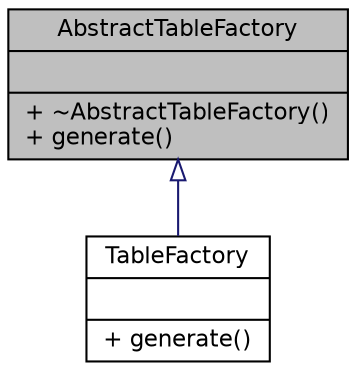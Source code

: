 digraph "AbstractTableFactory"
{
  edge [fontname="Helvetica",fontsize="11",labelfontname="Helvetica",labelfontsize="11"];
  node [fontname="Helvetica",fontsize="11",shape=record];
  Node1 [label="{AbstractTableFactory\n||+ ~AbstractTableFactory()\l+ generate()\l}",height=0.2,width=0.4,color="black", fillcolor="grey75", style="filled" fontcolor="black"];
  Node1 -> Node2 [dir="back",color="midnightblue",fontsize="11",style="solid",arrowtail="onormal",fontname="Helvetica"];
  Node2 [label="{TableFactory\n||+ generate()\l}",height=0.2,width=0.4,color="black", fillcolor="white", style="filled",URL="$class_table_factory.html"];
}
